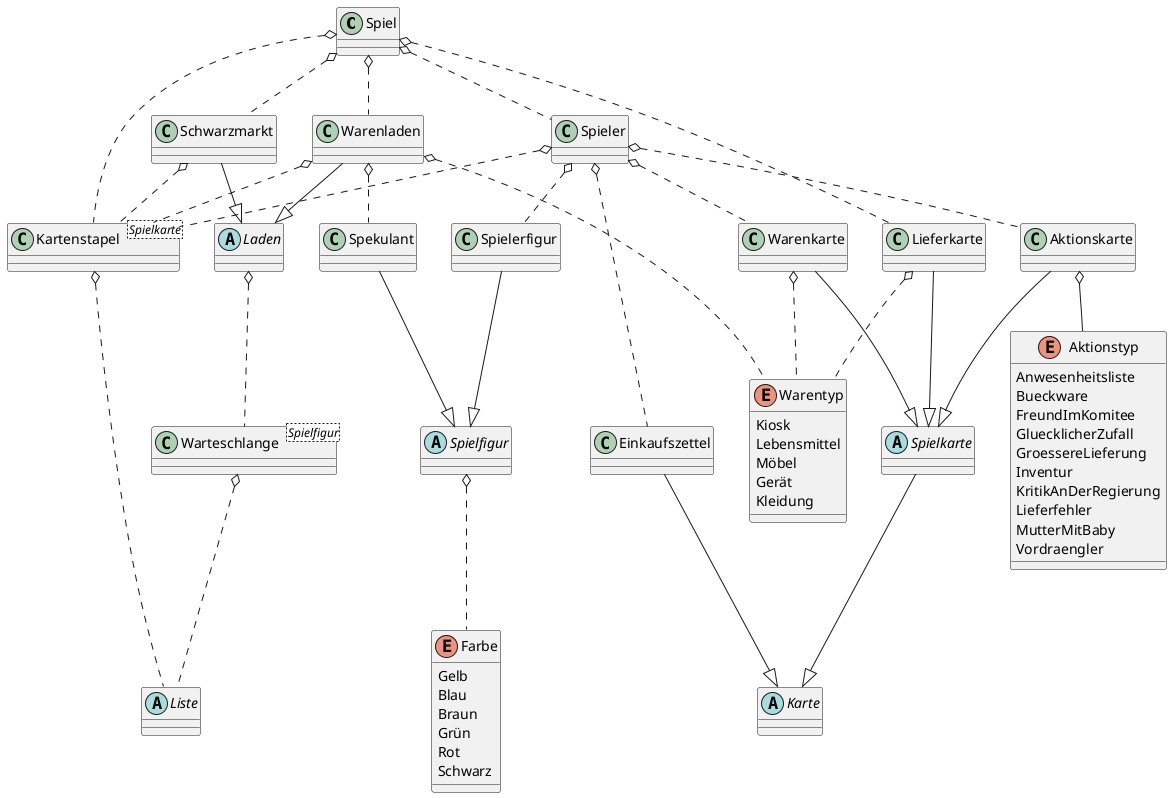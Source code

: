 @startuml
' Einstellungen:
' skinparam dpi 300
' skinparam handwritten true
' skinparam monochrome true
' skinparam linetype polyline
' skinparam linetype ortho
' hide <<myStyle>> stereotype
' skinparam ClassBorderColor<<myStyle>> Black

' Klassen
class Spiel
class Spieler
class Spekulant
class Spielerfigur
abstract class Spielfigur
abstract class Liste
class Kartenstapel<Spielkarte>
class Warteschlange<Spielfigur>
abstract class Karte
abstract class Spielkarte
class Einkaufszettel
class Warenkarte
class Lieferkarte
class Aktionskarte
abstract class Laden
class Warenladen
class Schwarzmarkt

enum Warentyp
enum Farbe

enum Warentyp {
    Kiosk
    Lebensmittel
    Möbel
    Gerät
    Kleidung
}
enum Farbe {
    Gelb
    Blau
    Braun
    Grün
    Rot
    Schwarz
}
enum Aktionstyp {
    Anwesenheitsliste
    Bueckware
    FreundImKomitee
    GluecklicherZufall
    GroessereLieferung
    Inventur
    KritikAnDerRegierung
    Lieferfehler
    MutterMitBaby
    Vordraengler
}

' Klassen-Beziehungen
Spiel o.. Spieler
Spieler o.. Spielerfigur

Spekulant --|> Spielfigur
Spielerfigur --|> Spielfigur

Kartenstapel o.. Liste
Warteschlange o.. Liste

Einkaufszettel --|> Karte
Spielkarte --|> Karte
Warenkarte --|> Spielkarte
Lieferkarte --|> Spielkarte
Aktionskarte --|> Spielkarte

Schwarzmarkt --|> Laden
Warenladen --|> Laden
Warenladen o.. Spekulant

Warenkarte o.. Warentyp
Lieferkarte o.. Warentyp
Aktionskarte o-- Aktionstyp

Spieler o.. Einkaufszettel
Spieler o.. Aktionskarte
Spieler o.. Warenkarte

Spiel o.. Lieferkarte
Spiel o.. Warenladen
Spiel o.. Schwarzmarkt

Warenladen o.. Warentyp

Laden o.. Warteschlange

Spielfigur o.. Farbe

Spiel o.. Kartenstapel
Spieler o.. Kartenstapel
Warenladen o.. Kartenstapel
Schwarzmarkt o.. Kartenstapel

' Spielerfigur --> Spieler
' Spekulant --> Schwarzmarkt
@enduml